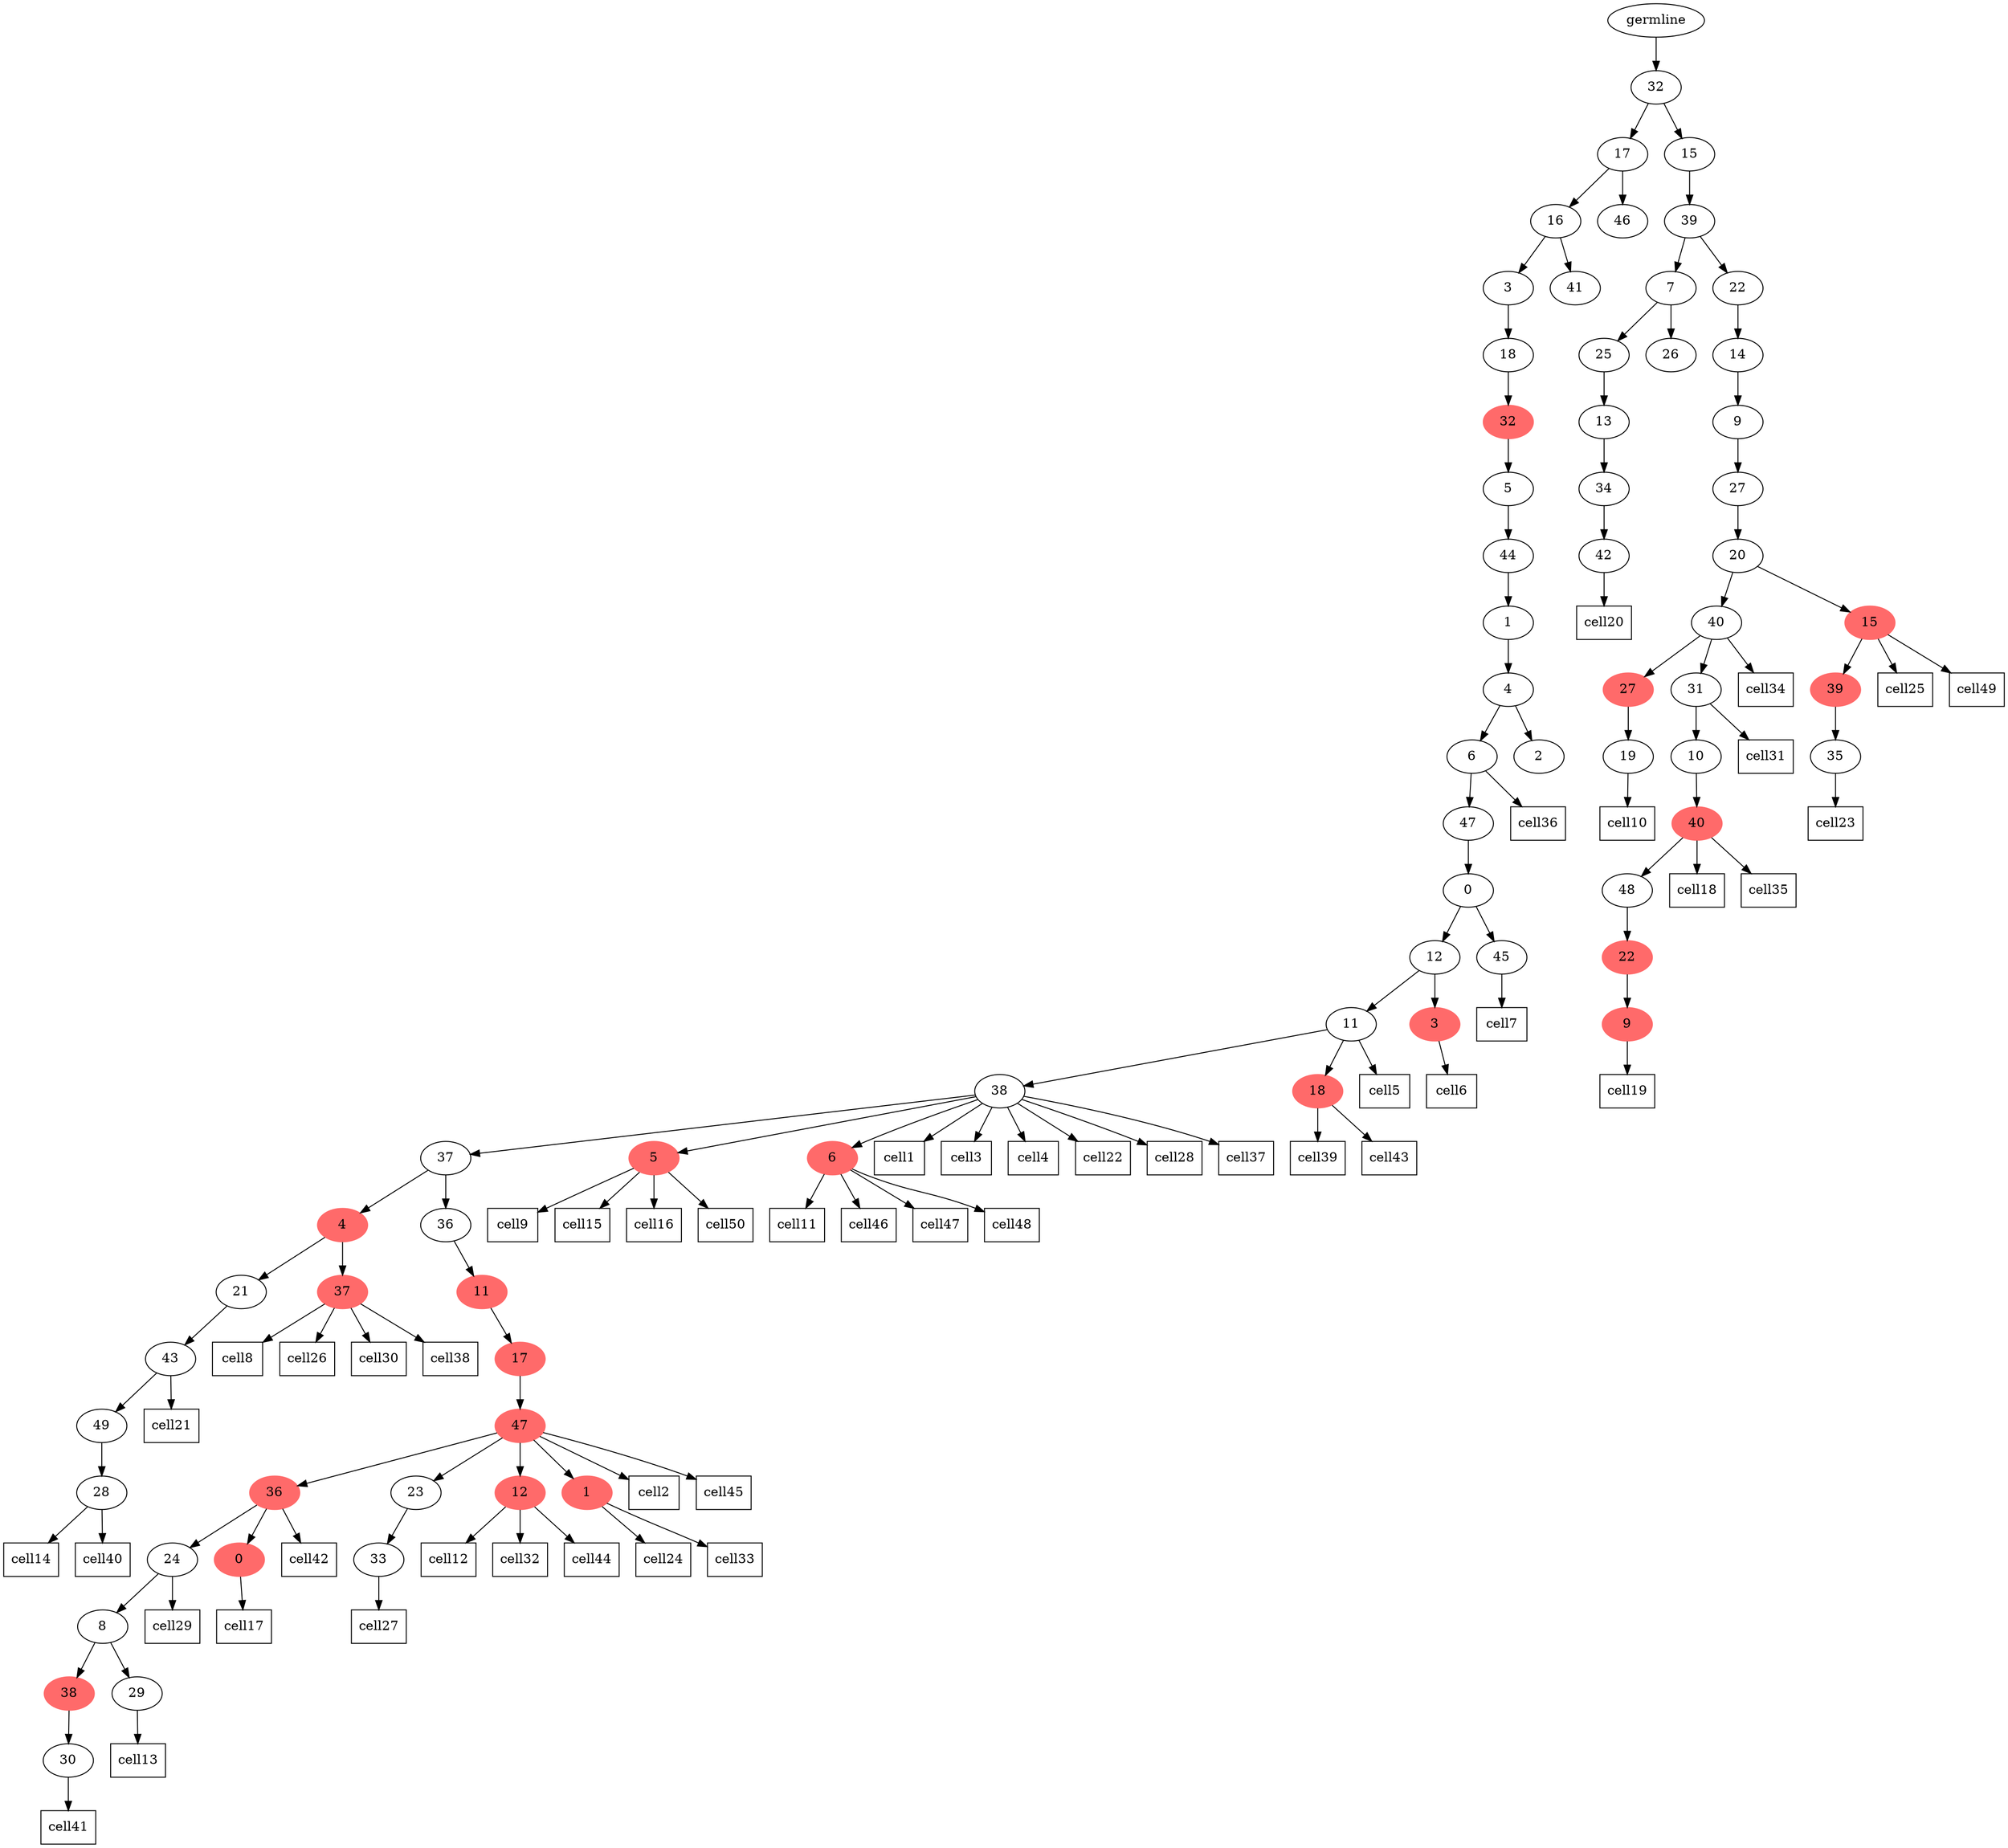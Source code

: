 digraph g {
	"65" -> "66";
	"66" [label="28"];
	"64" -> "65";
	"65" [label="49"];
	"63" -> "64";
	"64" [label="43"];
	"61" -> "62";
	"62" [color=indianred1, style=filled, label="37"];
	"61" -> "63";
	"63" [label="21"];
	"56" -> "57";
	"57" [label="30"];
	"54" -> "55";
	"55" [label="29"];
	"54" -> "56";
	"56" [color=indianred1, style=filled, label="38"];
	"53" -> "54";
	"54" [label="8"];
	"52" -> "53";
	"53" [label="24"];
	"52" -> "58";
	"58" [color=indianred1, style=filled, label="0"];
	"50" -> "51";
	"51" [label="33"];
	"49" -> "50";
	"50" [label="23"];
	"49" -> "52";
	"52" [color=indianred1, style=filled, label="36"];
	"49" -> "59";
	"59" [color=indianred1, style=filled, label="12"];
	"49" -> "60";
	"60" [color=indianred1, style=filled, label="1"];
	"48" -> "49";
	"49" [color=indianred1, style=filled, label="47"];
	"47" -> "48";
	"48" [color=indianred1, style=filled, label="17"];
	"46" -> "47";
	"47" [color=indianred1, style=filled, label="11"];
	"45" -> "46";
	"46" [label="36"];
	"45" -> "61";
	"61" [color=indianred1, style=filled, label="4"];
	"42" -> "43";
	"43" [color=indianred1, style=filled, label="5"];
	"42" -> "44";
	"44" [color=indianred1, style=filled, label="6"];
	"42" -> "45";
	"45" [label="37"];
	"40" -> "41";
	"41" [color=indianred1, style=filled, label="18"];
	"40" -> "42";
	"42" [label="38"];
	"39" -> "40";
	"40" [label="11"];
	"39" -> "67";
	"67" [color=indianred1, style=filled, label="3"];
	"38" -> "39";
	"39" [label="12"];
	"38" -> "68";
	"68" [label="45"];
	"37" -> "38";
	"38" [label="0"];
	"36" -> "37";
	"37" [label="47"];
	"35" -> "36";
	"36" [label="6"];
	"35" -> "69";
	"69" [label="2"];
	"34" -> "35";
	"35" [label="4"];
	"33" -> "34";
	"34" [label="1"];
	"32" -> "33";
	"33" [label="44"];
	"31" -> "32";
	"32" [label="5"];
	"30" -> "31";
	"31" [color=indianred1, style=filled, label="32"];
	"29" -> "30";
	"30" [label="18"];
	"28" -> "29";
	"29" [label="3"];
	"28" -> "70";
	"70" [label="41"];
	"27" -> "28";
	"28" [label="16"];
	"27" -> "71";
	"71" [label="46"];
	"24" -> "25";
	"25" [label="42"];
	"23" -> "24";
	"24" [label="34"];
	"22" -> "23";
	"23" [label="13"];
	"21" -> "22";
	"22" [label="25"];
	"21" -> "26";
	"26" [label="26"];
	"19" -> "20";
	"20" [label="19"];
	"17" -> "18";
	"18" [color=indianred1, style=filled, label="9"];
	"16" -> "17";
	"17" [color=indianred1, style=filled, label="22"];
	"15" -> "16";
	"16" [label="48"];
	"14" -> "15";
	"15" [color=indianred1, style=filled, label="40"];
	"13" -> "14";
	"14" [label="10"];
	"12" -> "13";
	"13" [label="31"];
	"12" -> "19";
	"19" [color=indianred1, style=filled, label="27"];
	"10" -> "11";
	"11" [label="35"];
	"9" -> "10";
	"10" [color=indianred1, style=filled, label="39"];
	"8" -> "9";
	"9" [color=indianred1, style=filled, label="15"];
	"8" -> "12";
	"12" [label="40"];
	"7" -> "8";
	"8" [label="20"];
	"6" -> "7";
	"7" [label="27"];
	"5" -> "6";
	"6" [label="9"];
	"4" -> "5";
	"5" [label="14"];
	"3" -> "4";
	"4" [label="22"];
	"3" -> "21";
	"21" [label="7"];
	"2" -> "3";
	"3" [label="39"];
	"1" -> "2";
	"2" [label="15"];
	"1" -> "27";
	"27" [label="17"];
	"0" -> "1";
	"1" [label="32"];
	"0" [label="germline"];
	"42" -> cell1;
	cell1 [shape=box]
	"49" -> cell2;
	cell2 [shape=box]
	"42" -> cell3;
	cell3 [shape=box]
	"42" -> cell4;
	cell4 [shape=box]
	"40" -> cell5;
	cell5 [shape=box]
	"67" -> cell6;
	cell6 [shape=box]
	"68" -> cell7;
	cell7 [shape=box]
	"62" -> cell8;
	cell8 [shape=box]
	"43" -> cell9;
	cell9 [shape=box]
	"20" -> cell10;
	cell10 [shape=box]
	"44" -> cell11;
	cell11 [shape=box]
	"59" -> cell12;
	cell12 [shape=box]
	"55" -> cell13;
	cell13 [shape=box]
	"66" -> cell14;
	cell14 [shape=box]
	"43" -> cell15;
	cell15 [shape=box]
	"43" -> cell16;
	cell16 [shape=box]
	"58" -> cell17;
	cell17 [shape=box]
	"15" -> cell18;
	cell18 [shape=box]
	"18" -> cell19;
	cell19 [shape=box]
	"25" -> cell20;
	cell20 [shape=box]
	"64" -> cell21;
	cell21 [shape=box]
	"42" -> cell22;
	cell22 [shape=box]
	"11" -> cell23;
	cell23 [shape=box]
	"60" -> cell24;
	cell24 [shape=box]
	"9" -> cell25;
	cell25 [shape=box]
	"62" -> cell26;
	cell26 [shape=box]
	"51" -> cell27;
	cell27 [shape=box]
	"42" -> cell28;
	cell28 [shape=box]
	"53" -> cell29;
	cell29 [shape=box]
	"62" -> cell30;
	cell30 [shape=box]
	"13" -> cell31;
	cell31 [shape=box]
	"59" -> cell32;
	cell32 [shape=box]
	"60" -> cell33;
	cell33 [shape=box]
	"12" -> cell34;
	cell34 [shape=box]
	"15" -> cell35;
	cell35 [shape=box]
	"36" -> cell36;
	cell36 [shape=box]
	"42" -> cell37;
	cell37 [shape=box]
	"62" -> cell38;
	cell38 [shape=box]
	"41" -> cell39;
	cell39 [shape=box]
	"66" -> cell40;
	cell40 [shape=box]
	"57" -> cell41;
	cell41 [shape=box]
	"52" -> cell42;
	cell42 [shape=box]
	"41" -> cell43;
	cell43 [shape=box]
	"59" -> cell44;
	cell44 [shape=box]
	"49" -> cell45;
	cell45 [shape=box]
	"44" -> cell46;
	cell46 [shape=box]
	"44" -> cell47;
	cell47 [shape=box]
	"44" -> cell48;
	cell48 [shape=box]
	"9" -> cell49;
	cell49 [shape=box]
	"43" -> cell50;
	cell50 [shape=box]
}
